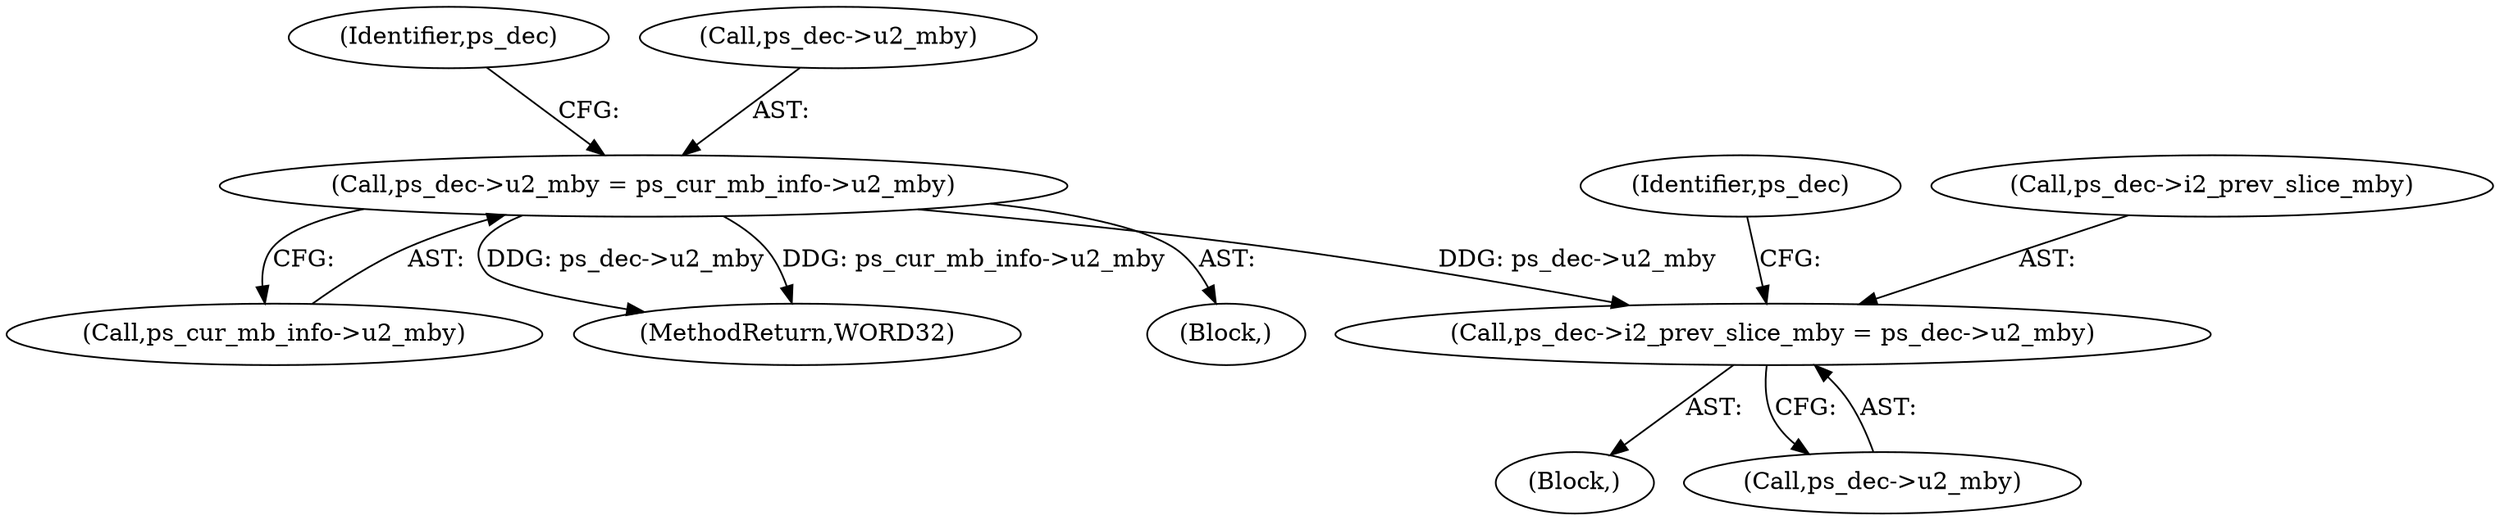 digraph "0_Android_0b23c81c3dd9ec38f7e6806a3955fed1925541a0_1@pointer" {
"1000782" [label="(Call,ps_dec->i2_prev_slice_mby = ps_dec->u2_mby)"];
"1000602" [label="(Call,ps_dec->u2_mby = ps_cur_mb_info->u2_mby)"];
"1000611" [label="(Identifier,ps_dec)"];
"1000606" [label="(Call,ps_cur_mb_info->u2_mby)"];
"1001422" [label="(MethodReturn,WORD32)"];
"1000791" [label="(Identifier,ps_dec)"];
"1000602" [label="(Call,ps_dec->u2_mby = ps_cur_mb_info->u2_mby)"];
"1000783" [label="(Call,ps_dec->i2_prev_slice_mby)"];
"1000774" [label="(Block,)"];
"1000537" [label="(Block,)"];
"1000782" [label="(Call,ps_dec->i2_prev_slice_mby = ps_dec->u2_mby)"];
"1000786" [label="(Call,ps_dec->u2_mby)"];
"1000603" [label="(Call,ps_dec->u2_mby)"];
"1000782" -> "1000774"  [label="AST: "];
"1000782" -> "1000786"  [label="CFG: "];
"1000783" -> "1000782"  [label="AST: "];
"1000786" -> "1000782"  [label="AST: "];
"1000791" -> "1000782"  [label="CFG: "];
"1000602" -> "1000782"  [label="DDG: ps_dec->u2_mby"];
"1000602" -> "1000537"  [label="AST: "];
"1000602" -> "1000606"  [label="CFG: "];
"1000603" -> "1000602"  [label="AST: "];
"1000606" -> "1000602"  [label="AST: "];
"1000611" -> "1000602"  [label="CFG: "];
"1000602" -> "1001422"  [label="DDG: ps_dec->u2_mby"];
"1000602" -> "1001422"  [label="DDG: ps_cur_mb_info->u2_mby"];
}
